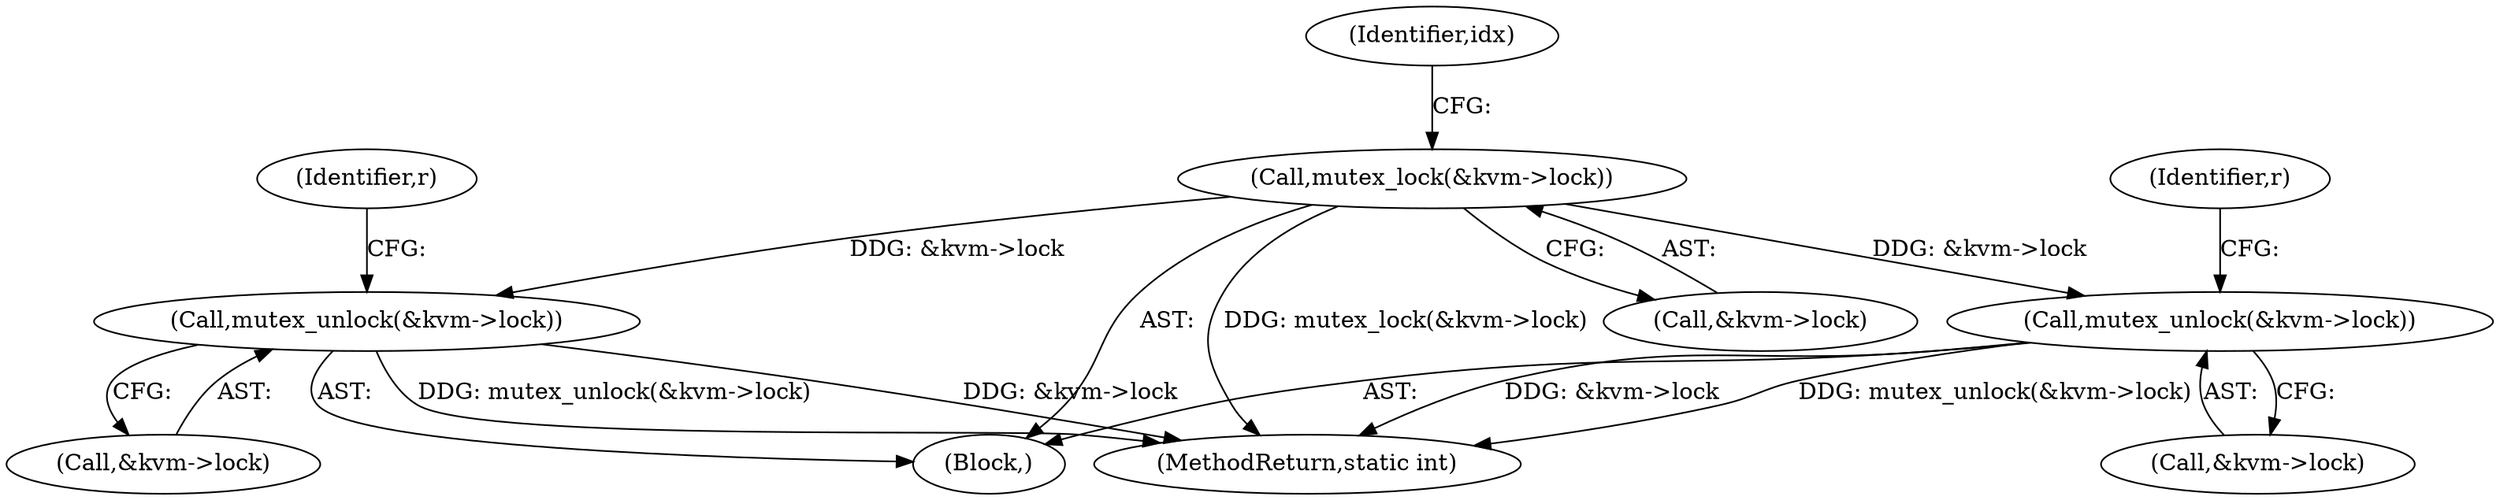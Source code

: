 digraph "0_linux_c4e7f9022e506c6635a5037713c37118e23193e4@API" {
"1000124" [label="(Call,mutex_lock(&kvm->lock))"];
"1000354" [label="(Call,mutex_unlock(&kvm->lock))"];
"1000391" [label="(Call,mutex_unlock(&kvm->lock))"];
"1000392" [label="(Call,&kvm->lock)"];
"1000105" [label="(Block,)"];
"1000397" [label="(Identifier,r)"];
"1000398" [label="(MethodReturn,static int)"];
"1000391" [label="(Call,mutex_unlock(&kvm->lock))"];
"1000354" [label="(Call,mutex_unlock(&kvm->lock))"];
"1000355" [label="(Call,&kvm->lock)"];
"1000124" [label="(Call,mutex_lock(&kvm->lock))"];
"1000125" [label="(Call,&kvm->lock)"];
"1000360" [label="(Identifier,r)"];
"1000130" [label="(Identifier,idx)"];
"1000124" -> "1000105"  [label="AST: "];
"1000124" -> "1000125"  [label="CFG: "];
"1000125" -> "1000124"  [label="AST: "];
"1000130" -> "1000124"  [label="CFG: "];
"1000124" -> "1000398"  [label="DDG: mutex_lock(&kvm->lock)"];
"1000124" -> "1000354"  [label="DDG: &kvm->lock"];
"1000124" -> "1000391"  [label="DDG: &kvm->lock"];
"1000354" -> "1000105"  [label="AST: "];
"1000354" -> "1000355"  [label="CFG: "];
"1000355" -> "1000354"  [label="AST: "];
"1000360" -> "1000354"  [label="CFG: "];
"1000354" -> "1000398"  [label="DDG: mutex_unlock(&kvm->lock)"];
"1000354" -> "1000398"  [label="DDG: &kvm->lock"];
"1000391" -> "1000105"  [label="AST: "];
"1000391" -> "1000392"  [label="CFG: "];
"1000392" -> "1000391"  [label="AST: "];
"1000397" -> "1000391"  [label="CFG: "];
"1000391" -> "1000398"  [label="DDG: &kvm->lock"];
"1000391" -> "1000398"  [label="DDG: mutex_unlock(&kvm->lock)"];
}
